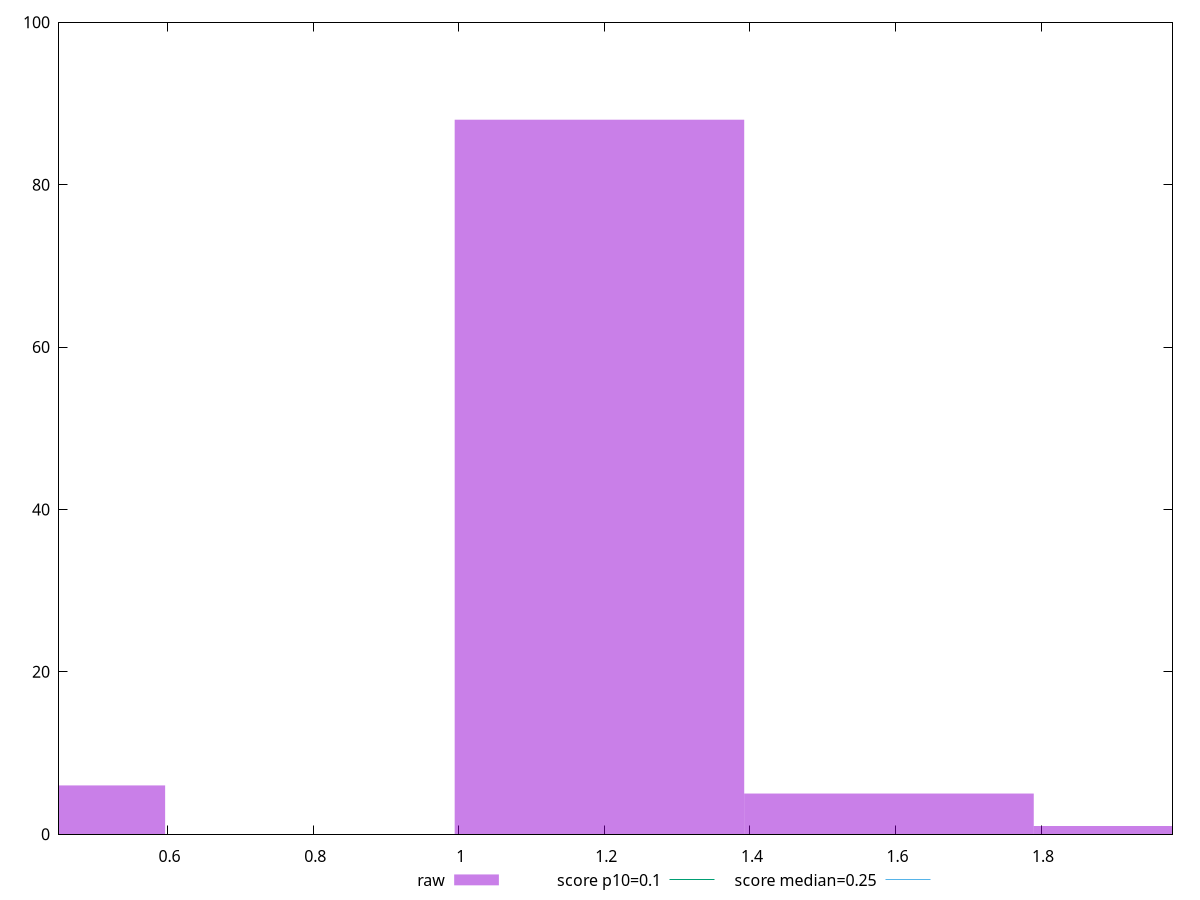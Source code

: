 reset

$raw <<EOF
1.1933321495763296 88
1.9888869159605493 1
1.5911095327684395 5
0.39777738319210987 6
EOF

set key outside below
set boxwidth 0.39777738319210987
set xrange [0.45085449218749996:1.9806091851128471]
set yrange [0:100]
set trange [0:100]
set style fill transparent solid 0.5 noborder

set parametric
set terminal svg size 640, 490 enhanced background rgb 'white'
set output "report_00017_2021-02-10T15-08-03.406Z/cumulative-layout-shift/samples/pages+cached/raw/histogram.svg"

plot $raw title "raw" with boxes, \
     0.1,t title "score p10=0.1", \
     0.25,t title "score median=0.25"

reset
